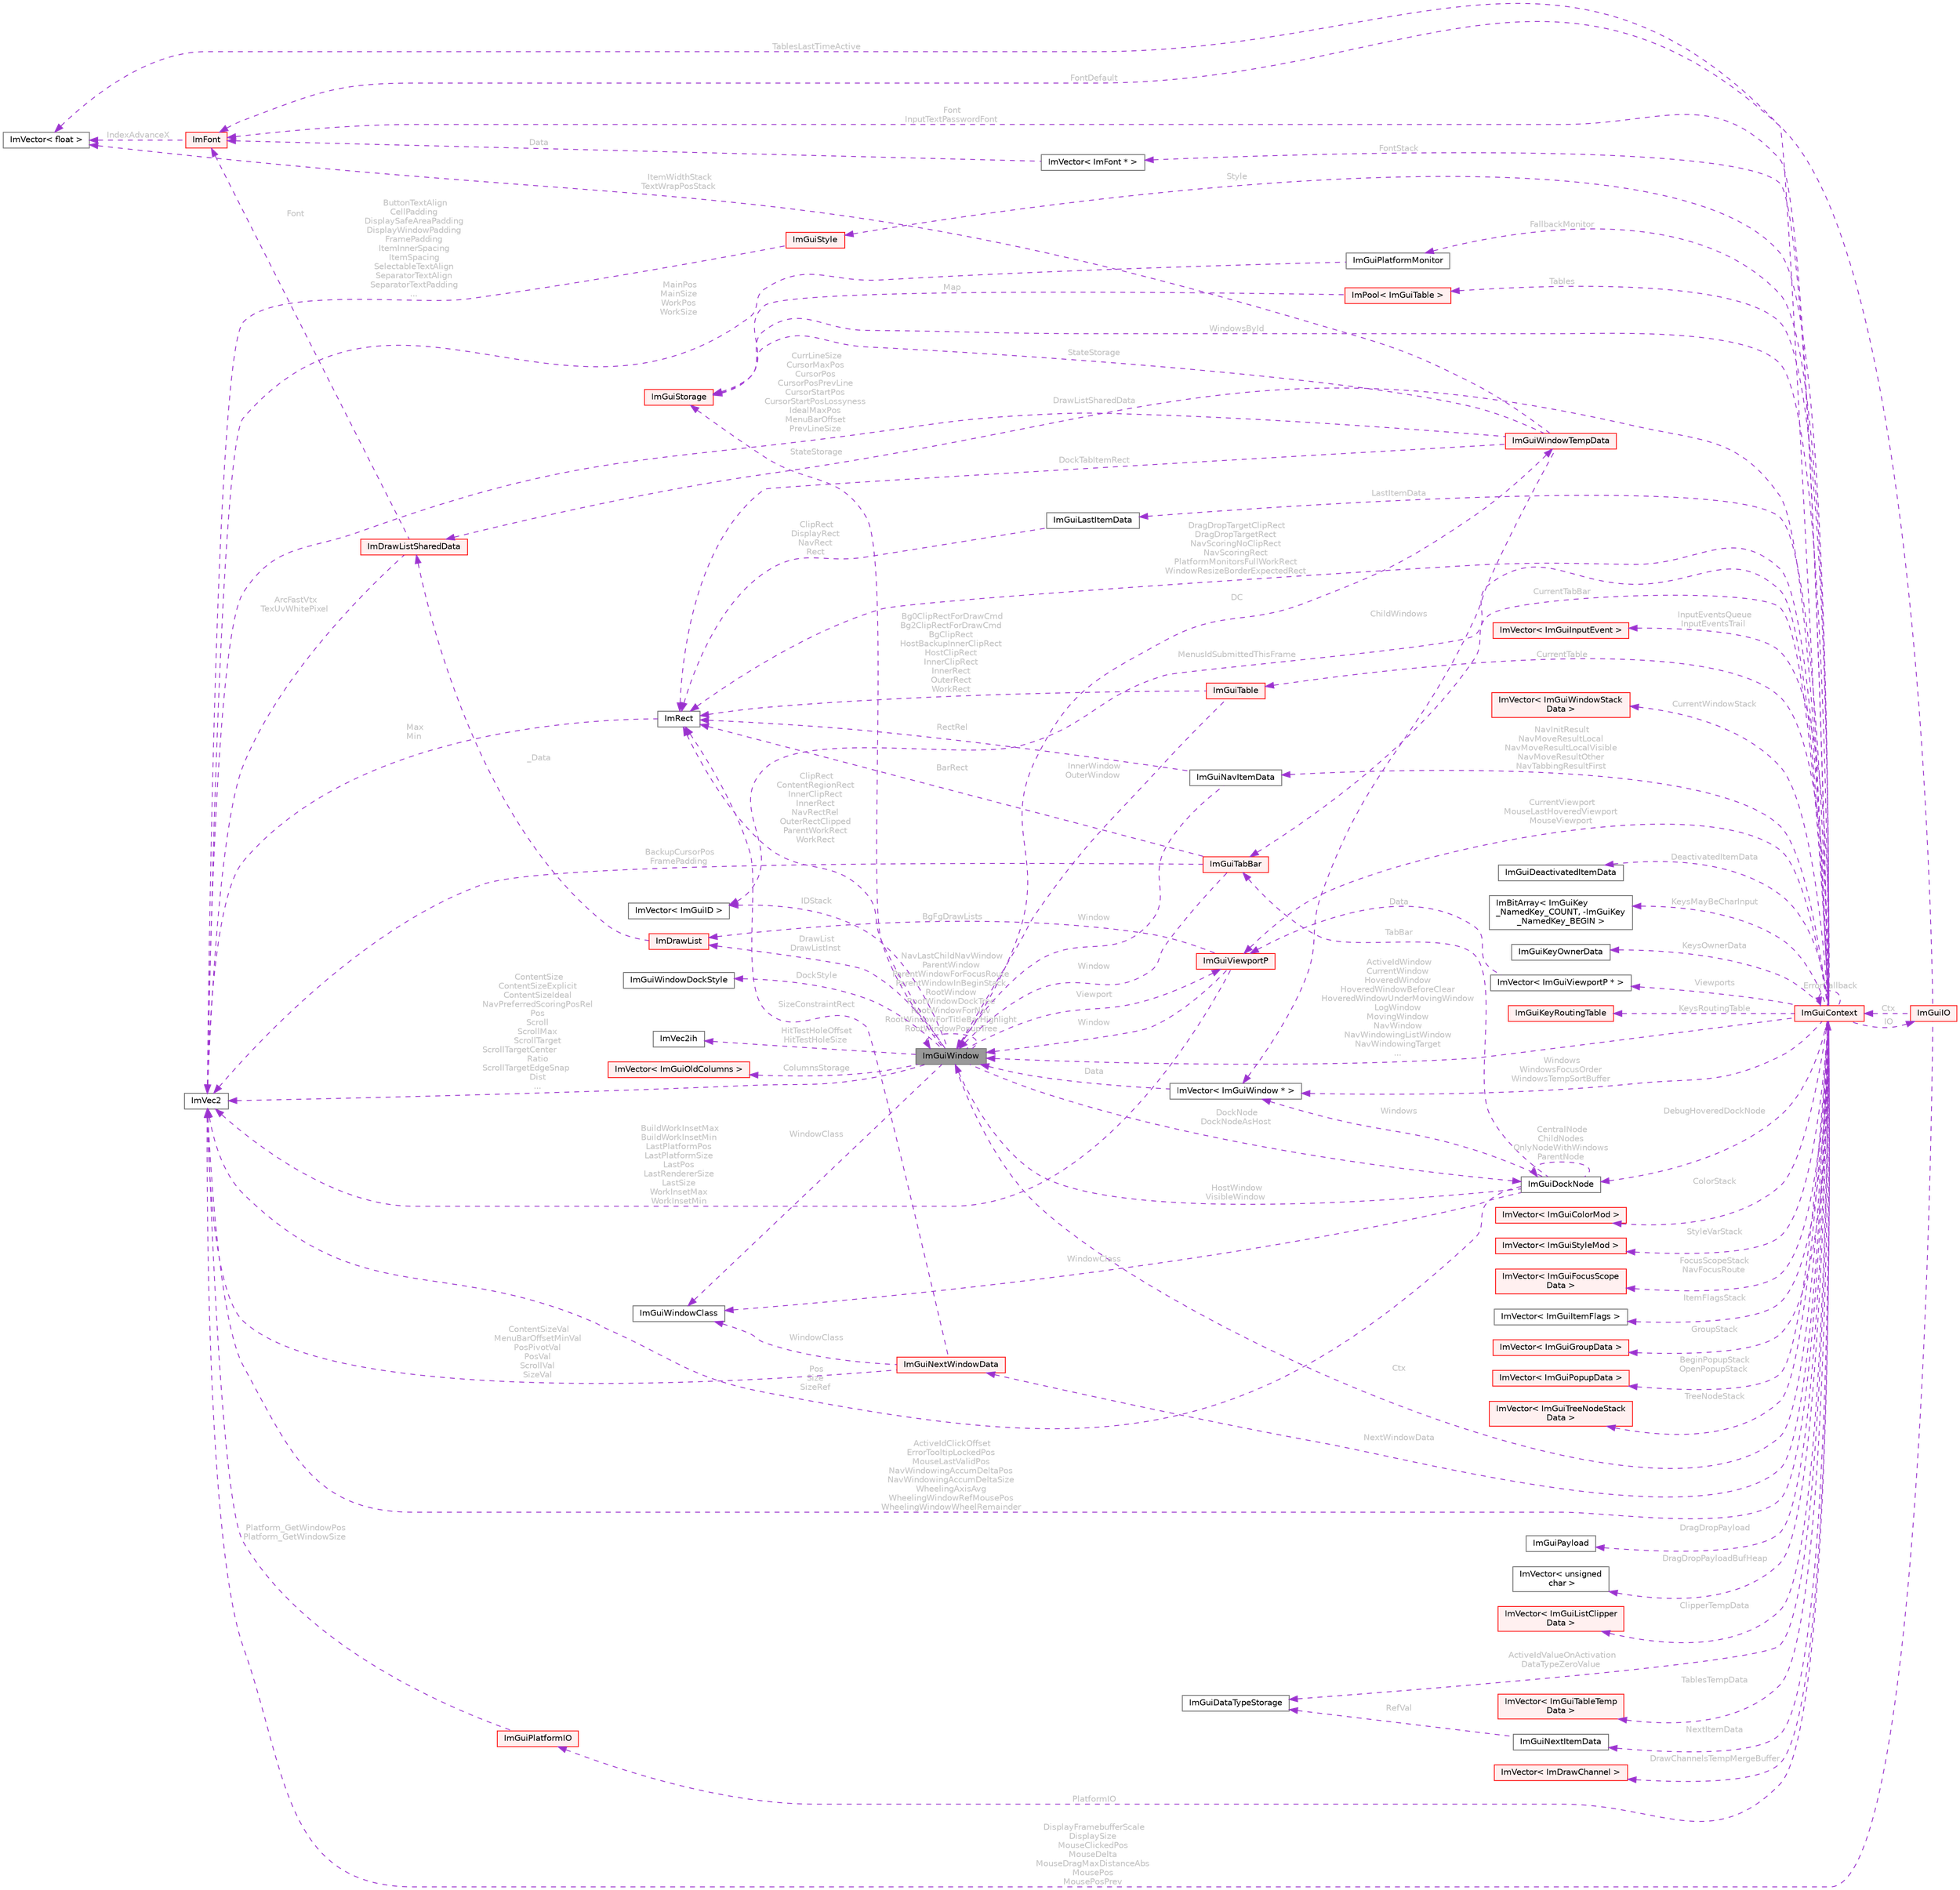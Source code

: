 digraph "ImGuiWindow"
{
 // LATEX_PDF_SIZE
  bgcolor="transparent";
  edge [fontname=Helvetica,fontsize=10,labelfontname=Helvetica,labelfontsize=10];
  node [fontname=Helvetica,fontsize=10,shape=box,height=0.2,width=0.4];
  rankdir="LR";
  Node1 [id="Node000001",label="ImGuiWindow",height=0.2,width=0.4,color="gray40", fillcolor="grey60", style="filled", fontcolor="black",tooltip=" "];
  Node2 -> Node1 [id="edge1_Node000001_Node000002",dir="back",color="darkorchid3",style="dashed",tooltip=" ",label=" Ctx",fontcolor="grey" ];
  Node2 [id="Node000002",label="ImGuiContext",height=0.2,width=0.4,color="red", fillcolor="#FFF0F0", style="filled",URL="$struct_im_gui_context.html",tooltip=" "];
  Node3 -> Node2 [id="edge2_Node000002_Node000003",dir="back",color="darkorchid3",style="dashed",tooltip=" ",label=" IO",fontcolor="grey" ];
  Node3 [id="Node000003",label="ImGuiIO",height=0.2,width=0.4,color="red", fillcolor="#FFF0F0", style="filled",URL="$struct_im_gui_i_o.html",tooltip=" "];
  Node4 -> Node3 [id="edge3_Node000003_Node000004",dir="back",color="darkorchid3",style="dashed",tooltip=" ",label=" DisplayFramebufferScale\nDisplaySize\nMouseClickedPos\nMouseDelta\nMouseDragMaxDistanceAbs\nMousePos\nMousePosPrev",fontcolor="grey" ];
  Node4 [id="Node000004",label="ImVec2",height=0.2,width=0.4,color="gray40", fillcolor="white", style="filled",URL="$struct_im_vec2.html",tooltip=" "];
  Node7 -> Node3 [id="edge4_Node000003_Node000007",dir="back",color="darkorchid3",style="dashed",tooltip=" ",label=" FontDefault",fontcolor="grey" ];
  Node7 [id="Node000007",label="ImFont",height=0.2,width=0.4,color="red", fillcolor="#FFF0F0", style="filled",URL="$struct_im_font.html",tooltip=" "];
  Node8 -> Node7 [id="edge5_Node000007_Node000008",dir="back",color="darkorchid3",style="dashed",tooltip=" ",label=" IndexAdvanceX",fontcolor="grey" ];
  Node8 [id="Node000008",label="ImVector\< float \>",height=0.2,width=0.4,color="gray40", fillcolor="white", style="filled",URL="$struct_im_vector.html",tooltip=" "];
  Node2 -> Node3 [id="edge6_Node000003_Node000002",dir="back",color="darkorchid3",style="dashed",tooltip=" ",label=" Ctx",fontcolor="grey" ];
  Node20 -> Node2 [id="edge7_Node000002_Node000020",dir="back",color="darkorchid3",style="dashed",tooltip=" ",label=" PlatformIO",fontcolor="grey" ];
  Node20 [id="Node000020",label="ImGuiPlatformIO",height=0.2,width=0.4,color="red", fillcolor="#FFF0F0", style="filled",URL="$struct_im_gui_platform_i_o.html",tooltip=" "];
  Node4 -> Node20 [id="edge8_Node000020_Node000004",dir="back",color="darkorchid3",style="dashed",tooltip=" ",label=" Platform_GetWindowPos\nPlatform_GetWindowSize",fontcolor="grey" ];
  Node42 -> Node2 [id="edge9_Node000002_Node000042",dir="back",color="darkorchid3",style="dashed",tooltip=" ",label=" Style",fontcolor="grey" ];
  Node42 [id="Node000042",label="ImGuiStyle",height=0.2,width=0.4,color="red", fillcolor="#FFF0F0", style="filled",URL="$struct_im_gui_style.html",tooltip=" "];
  Node4 -> Node42 [id="edge10_Node000042_Node000004",dir="back",color="darkorchid3",style="dashed",tooltip=" ",label=" ButtonTextAlign\nCellPadding\nDisplaySafeAreaPadding\nDisplayWindowPadding\nFramePadding\nItemInnerSpacing\nItemSpacing\nSelectableTextAlign\nSeparatorTextAlign\nSeparatorTextPadding\n...",fontcolor="grey" ];
  Node7 -> Node2 [id="edge11_Node000002_Node000007",dir="back",color="darkorchid3",style="dashed",tooltip=" ",label=" Font\nInputTextPasswordFont",fontcolor="grey" ];
  Node33 -> Node2 [id="edge12_Node000002_Node000033",dir="back",color="darkorchid3",style="dashed",tooltip=" ",label=" DrawListSharedData",fontcolor="grey" ];
  Node33 [id="Node000033",label="ImDrawListSharedData",height=0.2,width=0.4,color="red", fillcolor="#FFF0F0", style="filled",URL="$struct_im_draw_list_shared_data.html",tooltip=" "];
  Node4 -> Node33 [id="edge13_Node000033_Node000004",dir="back",color="darkorchid3",style="dashed",tooltip=" ",label=" ArcFastVtx\nTexUvWhitePixel",fontcolor="grey" ];
  Node7 -> Node33 [id="edge14_Node000033_Node000007",dir="back",color="darkorchid3",style="dashed",tooltip=" ",label=" Font",fontcolor="grey" ];
  Node43 -> Node2 [id="edge15_Node000002_Node000043",dir="back",color="darkorchid3",style="dashed",tooltip=" ",label=" InputEventsQueue\nInputEventsTrail",fontcolor="grey" ];
  Node43 [id="Node000043",label="ImVector\< ImGuiInputEvent \>",height=0.2,width=0.4,color="red", fillcolor="#FFF0F0", style="filled",URL="$struct_im_vector.html",tooltip=" "];
  Node52 -> Node2 [id="edge16_Node000002_Node000052",dir="back",color="darkorchid3",style="dashed",tooltip=" ",label=" Windows\nWindowsFocusOrder\nWindowsTempSortBuffer",fontcolor="grey" ];
  Node52 [id="Node000052",label="ImVector\< ImGuiWindow * \>",height=0.2,width=0.4,color="gray40", fillcolor="white", style="filled",URL="$struct_im_vector.html",tooltip=" "];
  Node1 -> Node52 [id="edge17_Node000052_Node000001",dir="back",color="darkorchid3",style="dashed",tooltip=" ",label=" Data",fontcolor="grey" ];
  Node53 -> Node2 [id="edge18_Node000002_Node000053",dir="back",color="darkorchid3",style="dashed",tooltip=" ",label=" CurrentWindowStack",fontcolor="grey" ];
  Node53 [id="Node000053",label="ImVector\< ImGuiWindowStack\lData \>",height=0.2,width=0.4,color="red", fillcolor="#FFF0F0", style="filled",URL="$struct_im_vector.html",tooltip=" "];
  Node58 -> Node2 [id="edge19_Node000002_Node000058",dir="back",color="darkorchid3",style="dashed",tooltip=" ",label=" WindowsById",fontcolor="grey" ];
  Node58 [id="Node000058",label="ImGuiStorage",height=0.2,width=0.4,color="red", fillcolor="#FFF0F0", style="filled",URL="$struct_im_gui_storage.html",tooltip=" "];
  Node1 -> Node2 [id="edge20_Node000002_Node000001",dir="back",color="darkorchid3",style="dashed",tooltip=" ",label=" ActiveIdWindow\nCurrentWindow\nHoveredWindow\nHoveredWindowBeforeClear\nHoveredWindowUnderMovingWindow\nLogWindow\nMovingWindow\nNavWindow\nNavWindowingListWindow\nNavWindowingTarget\n...",fontcolor="grey" ];
  Node4 -> Node2 [id="edge21_Node000002_Node000004",dir="back",color="darkorchid3",style="dashed",tooltip=" ",label=" ActiveIdClickOffset\nErrorTooltipLockedPos\nMouseLastValidPos\nNavWindowingAccumDeltaPos\nNavWindowingAccumDeltaSize\nWheelingAxisAvg\nWheelingWindowRefMousePos\nWheelingWindowWheelRemainder",fontcolor="grey" ];
  Node61 -> Node2 [id="edge22_Node000002_Node000061",dir="back",color="darkorchid3",style="dashed",tooltip=" ",label=" DeactivatedItemData",fontcolor="grey" ];
  Node61 [id="Node000061",label="ImGuiDeactivatedItemData",height=0.2,width=0.4,color="gray40", fillcolor="white", style="filled",URL="$struct_im_gui_deactivated_item_data.html",tooltip=" "];
  Node62 -> Node2 [id="edge23_Node000002_Node000062",dir="back",color="darkorchid3",style="dashed",tooltip=" ",label=" ActiveIdValueOnActivation\nDataTypeZeroValue",fontcolor="grey" ];
  Node62 [id="Node000062",label="ImGuiDataTypeStorage",height=0.2,width=0.4,color="gray40", fillcolor="white", style="filled",URL="$struct_im_gui_data_type_storage.html",tooltip=" "];
  Node63 -> Node2 [id="edge24_Node000002_Node000063",dir="back",color="darkorchid3",style="dashed",tooltip=" ",label=" KeysMayBeCharInput",fontcolor="grey" ];
  Node63 [id="Node000063",label="ImBitArray\< ImGuiKey\l_NamedKey_COUNT, -ImGuiKey\l_NamedKey_BEGIN \>",height=0.2,width=0.4,color="gray40", fillcolor="white", style="filled",URL="$struct_im_bit_array.html",tooltip=" "];
  Node64 -> Node2 [id="edge25_Node000002_Node000064",dir="back",color="darkorchid3",style="dashed",tooltip=" ",label=" KeysOwnerData",fontcolor="grey" ];
  Node64 [id="Node000064",label="ImGuiKeyOwnerData",height=0.2,width=0.4,color="gray40", fillcolor="white", style="filled",URL="$struct_im_gui_key_owner_data.html",tooltip=" "];
  Node65 -> Node2 [id="edge26_Node000002_Node000065",dir="back",color="darkorchid3",style="dashed",tooltip=" ",label=" KeysRoutingTable",fontcolor="grey" ];
  Node65 [id="Node000065",label="ImGuiKeyRoutingTable",height=0.2,width=0.4,color="red", fillcolor="#FFF0F0", style="filled",URL="$struct_im_gui_key_routing_table.html",tooltip=" "];
  Node68 -> Node2 [id="edge27_Node000002_Node000068",dir="back",color="darkorchid3",style="dashed",tooltip=" ",label=" NextItemData",fontcolor="grey" ];
  Node68 [id="Node000068",label="ImGuiNextItemData",height=0.2,width=0.4,color="gray40", fillcolor="white", style="filled",URL="$struct_im_gui_next_item_data.html",tooltip=" "];
  Node62 -> Node68 [id="edge28_Node000068_Node000062",dir="back",color="darkorchid3",style="dashed",tooltip=" ",label=" RefVal",fontcolor="grey" ];
  Node55 -> Node2 [id="edge29_Node000002_Node000055",dir="back",color="darkorchid3",style="dashed",tooltip=" ",label=" LastItemData",fontcolor="grey" ];
  Node55 [id="Node000055",label="ImGuiLastItemData",height=0.2,width=0.4,color="gray40", fillcolor="white", style="filled",URL="$struct_im_gui_last_item_data.html",tooltip=" "];
  Node56 -> Node55 [id="edge30_Node000055_Node000056",dir="back",color="darkorchid3",style="dashed",tooltip=" ",label=" ClipRect\nDisplayRect\nNavRect\nRect",fontcolor="grey" ];
  Node56 [id="Node000056",label="ImRect",height=0.2,width=0.4,color="gray40", fillcolor="white", style="filled",URL="$struct_im_rect.html",tooltip=" "];
  Node4 -> Node56 [id="edge31_Node000056_Node000004",dir="back",color="darkorchid3",style="dashed",tooltip=" ",label=" Max\nMin",fontcolor="grey" ];
  Node69 -> Node2 [id="edge32_Node000002_Node000069",dir="back",color="darkorchid3",style="dashed",tooltip=" ",label=" NextWindowData",fontcolor="grey" ];
  Node69 [id="Node000069",label="ImGuiNextWindowData",height=0.2,width=0.4,color="red", fillcolor="#FFF0F0", style="filled",URL="$struct_im_gui_next_window_data.html",tooltip=" "];
  Node4 -> Node69 [id="edge33_Node000069_Node000004",dir="back",color="darkorchid3",style="dashed",tooltip=" ",label=" ContentSizeVal\nMenuBarOffsetMinVal\nPosPivotVal\nPosVal\nScrollVal\nSizeVal",fontcolor="grey" ];
  Node56 -> Node69 [id="edge34_Node000069_Node000056",dir="back",color="darkorchid3",style="dashed",tooltip=" ",label=" SizeConstraintRect",fontcolor="grey" ];
  Node71 -> Node69 [id="edge35_Node000069_Node000071",dir="back",color="darkorchid3",style="dashed",tooltip=" ",label=" WindowClass",fontcolor="grey" ];
  Node71 [id="Node000071",label="ImGuiWindowClass",height=0.2,width=0.4,color="gray40", fillcolor="white", style="filled",URL="$struct_im_gui_window_class.html",tooltip=" "];
  Node72 -> Node2 [id="edge36_Node000002_Node000072",dir="back",color="darkorchid3",style="dashed",tooltip=" ",label=" ColorStack",fontcolor="grey" ];
  Node72 [id="Node000072",label="ImVector\< ImGuiColorMod \>",height=0.2,width=0.4,color="red", fillcolor="#FFF0F0", style="filled",URL="$struct_im_vector.html",tooltip=" "];
  Node74 -> Node2 [id="edge37_Node000002_Node000074",dir="back",color="darkorchid3",style="dashed",tooltip=" ",label=" StyleVarStack",fontcolor="grey" ];
  Node74 [id="Node000074",label="ImVector\< ImGuiStyleMod \>",height=0.2,width=0.4,color="red", fillcolor="#FFF0F0", style="filled",URL="$struct_im_vector.html",tooltip=" "];
  Node6 -> Node2 [id="edge38_Node000002_Node000006",dir="back",color="darkorchid3",style="dashed",tooltip=" ",label=" FontStack",fontcolor="grey" ];
  Node6 [id="Node000006",label="ImVector\< ImFont * \>",height=0.2,width=0.4,color="gray40", fillcolor="white", style="filled",URL="$struct_im_vector.html",tooltip=" "];
  Node7 -> Node6 [id="edge39_Node000006_Node000007",dir="back",color="darkorchid3",style="dashed",tooltip=" ",label=" Data",fontcolor="grey" ];
  Node76 -> Node2 [id="edge40_Node000002_Node000076",dir="back",color="darkorchid3",style="dashed",tooltip=" ",label=" FocusScopeStack\nNavFocusRoute",fontcolor="grey" ];
  Node76 [id="Node000076",label="ImVector\< ImGuiFocusScope\lData \>",height=0.2,width=0.4,color="red", fillcolor="#FFF0F0", style="filled",URL="$struct_im_vector.html",tooltip=" "];
  Node78 -> Node2 [id="edge41_Node000002_Node000078",dir="back",color="darkorchid3",style="dashed",tooltip=" ",label=" ItemFlagsStack",fontcolor="grey" ];
  Node78 [id="Node000078",label="ImVector\< ImGuiItemFlags \>",height=0.2,width=0.4,color="gray40", fillcolor="white", style="filled",URL="$struct_im_vector.html",tooltip=" "];
  Node79 -> Node2 [id="edge42_Node000002_Node000079",dir="back",color="darkorchid3",style="dashed",tooltip=" ",label=" GroupStack",fontcolor="grey" ];
  Node79 [id="Node000079",label="ImVector\< ImGuiGroupData \>",height=0.2,width=0.4,color="red", fillcolor="#FFF0F0", style="filled",URL="$struct_im_vector.html",tooltip=" "];
  Node82 -> Node2 [id="edge43_Node000002_Node000082",dir="back",color="darkorchid3",style="dashed",tooltip=" ",label=" BeginPopupStack\nOpenPopupStack",fontcolor="grey" ];
  Node82 [id="Node000082",label="ImVector\< ImGuiPopupData \>",height=0.2,width=0.4,color="red", fillcolor="#FFF0F0", style="filled",URL="$struct_im_vector.html",tooltip=" "];
  Node84 -> Node2 [id="edge44_Node000002_Node000084",dir="back",color="darkorchid3",style="dashed",tooltip=" ",label=" TreeNodeStack",fontcolor="grey" ];
  Node84 [id="Node000084",label="ImVector\< ImGuiTreeNodeStack\lData \>",height=0.2,width=0.4,color="red", fillcolor="#FFF0F0", style="filled",URL="$struct_im_vector.html",tooltip=" "];
  Node86 -> Node2 [id="edge45_Node000002_Node000086",dir="back",color="darkorchid3",style="dashed",tooltip=" ",label=" Viewports",fontcolor="grey" ];
  Node86 [id="Node000086",label="ImVector\< ImGuiViewportP * \>",height=0.2,width=0.4,color="gray40", fillcolor="white", style="filled",URL="$struct_im_vector.html",tooltip=" "];
  Node87 -> Node86 [id="edge46_Node000086_Node000087",dir="back",color="darkorchid3",style="dashed",tooltip=" ",label=" Data",fontcolor="grey" ];
  Node87 [id="Node000087",label="ImGuiViewportP",height=0.2,width=0.4,color="red", fillcolor="#FFF0F0", style="filled",URL="$struct_im_gui_viewport_p.html",tooltip=" "];
  Node1 -> Node87 [id="edge47_Node000087_Node000001",dir="back",color="darkorchid3",style="dashed",tooltip=" ",label=" Window",fontcolor="grey" ];
  Node4 -> Node87 [id="edge48_Node000087_Node000004",dir="back",color="darkorchid3",style="dashed",tooltip=" ",label=" BuildWorkInsetMax\nBuildWorkInsetMin\nLastPlatformPos\nLastPlatformSize\nLastPos\nLastRendererSize\nLastSize\nWorkInsetMax\nWorkInsetMin",fontcolor="grey" ];
  Node27 -> Node87 [id="edge49_Node000087_Node000027",dir="back",color="darkorchid3",style="dashed",tooltip=" ",label=" BgFgDrawLists",fontcolor="grey" ];
  Node27 [id="Node000027",label="ImDrawList",height=0.2,width=0.4,color="red", fillcolor="#FFF0F0", style="filled",URL="$struct_im_draw_list.html",tooltip=" "];
  Node33 -> Node27 [id="edge50_Node000027_Node000033",dir="back",color="darkorchid3",style="dashed",tooltip=" ",label=" _Data",fontcolor="grey" ];
  Node87 -> Node2 [id="edge51_Node000002_Node000087",dir="back",color="darkorchid3",style="dashed",tooltip=" ",label=" CurrentViewport\nMouseLastHoveredViewport\nMouseViewport",fontcolor="grey" ];
  Node22 -> Node2 [id="edge52_Node000002_Node000022",dir="back",color="darkorchid3",style="dashed",tooltip=" ",label=" FallbackMonitor",fontcolor="grey" ];
  Node22 [id="Node000022",label="ImGuiPlatformMonitor",height=0.2,width=0.4,color="gray40", fillcolor="white", style="filled",URL="$struct_im_gui_platform_monitor.html",tooltip=" "];
  Node4 -> Node22 [id="edge53_Node000022_Node000004",dir="back",color="darkorchid3",style="dashed",tooltip=" ",label=" MainPos\nMainSize\nWorkPos\nWorkSize",fontcolor="grey" ];
  Node56 -> Node2 [id="edge54_Node000002_Node000056",dir="back",color="darkorchid3",style="dashed",tooltip=" ",label=" DragDropTargetClipRect\nDragDropTargetRect\nNavScoringNoClipRect\nNavScoringRect\nPlatformMonitorsFullWorkRect\nWindowResizeBorderExpectedRect",fontcolor="grey" ];
  Node89 -> Node2 [id="edge55_Node000002_Node000089",dir="back",color="darkorchid3",style="dashed",tooltip=" ",label=" NavInitResult\nNavMoveResultLocal\nNavMoveResultLocalVisible\nNavMoveResultOther\nNavTabbingResultFirst",fontcolor="grey" ];
  Node89 [id="Node000089",label="ImGuiNavItemData",height=0.2,width=0.4,color="gray40", fillcolor="white", style="filled",URL="$struct_im_gui_nav_item_data.html",tooltip=" "];
  Node1 -> Node89 [id="edge56_Node000089_Node000001",dir="back",color="darkorchid3",style="dashed",tooltip=" ",label=" Window",fontcolor="grey" ];
  Node56 -> Node89 [id="edge57_Node000089_Node000056",dir="back",color="darkorchid3",style="dashed",tooltip=" ",label=" RectRel",fontcolor="grey" ];
  Node90 -> Node2 [id="edge58_Node000002_Node000090",dir="back",color="darkorchid3",style="dashed",tooltip=" ",label=" DragDropPayload",fontcolor="grey" ];
  Node90 [id="Node000090",label="ImGuiPayload",height=0.2,width=0.4,color="gray40", fillcolor="white", style="filled",URL="$struct_im_gui_payload.html",tooltip=" "];
  Node91 -> Node2 [id="edge59_Node000002_Node000091",dir="back",color="darkorchid3",style="dashed",tooltip=" ",label=" DragDropPayloadBufHeap",fontcolor="grey" ];
  Node91 [id="Node000091",label="ImVector\< unsigned\l char \>",height=0.2,width=0.4,color="gray40", fillcolor="white", style="filled",URL="$struct_im_vector.html",tooltip=" "];
  Node92 -> Node2 [id="edge60_Node000002_Node000092",dir="back",color="darkorchid3",style="dashed",tooltip=" ",label=" ClipperTempData",fontcolor="grey" ];
  Node92 [id="Node000092",label="ImVector\< ImGuiListClipper\lData \>",height=0.2,width=0.4,color="red", fillcolor="#FFF0F0", style="filled",URL="$struct_im_vector.html",tooltip=" "];
  Node97 -> Node2 [id="edge61_Node000002_Node000097",dir="back",color="darkorchid3",style="dashed",tooltip=" ",label=" CurrentTable",fontcolor="grey" ];
  Node97 [id="Node000097",label="ImGuiTable",height=0.2,width=0.4,color="red", fillcolor="#FFF0F0", style="filled",URL="$struct_im_gui_table.html",tooltip=" "];
  Node56 -> Node97 [id="edge62_Node000097_Node000056",dir="back",color="darkorchid3",style="dashed",tooltip=" ",label=" Bg0ClipRectForDrawCmd\nBg2ClipRectForDrawCmd\nBgClipRect\nHostBackupInnerClipRect\nHostClipRect\nInnerClipRect\nInnerRect\nOuterRect\nWorkRect",fontcolor="grey" ];
  Node1 -> Node97 [id="edge63_Node000097_Node000001",dir="back",color="darkorchid3",style="dashed",tooltip=" ",label=" InnerWindow\nOuterWindow",fontcolor="grey" ];
  Node113 -> Node2 [id="edge64_Node000002_Node000113",dir="back",color="darkorchid3",style="dashed",tooltip=" ",label=" TablesTempData",fontcolor="grey" ];
  Node113 [id="Node000113",label="ImVector\< ImGuiTableTemp\lData \>",height=0.2,width=0.4,color="red", fillcolor="#FFF0F0", style="filled",URL="$struct_im_vector.html",tooltip=" "];
  Node114 -> Node2 [id="edge65_Node000002_Node000114",dir="back",color="darkorchid3",style="dashed",tooltip=" ",label=" Tables",fontcolor="grey" ];
  Node114 [id="Node000114",label="ImPool\< ImGuiTable \>",height=0.2,width=0.4,color="red", fillcolor="#FFF0F0", style="filled",URL="$struct_im_pool.html",tooltip=" "];
  Node58 -> Node114 [id="edge66_Node000114_Node000058",dir="back",color="darkorchid3",style="dashed",tooltip=" ",label=" Map",fontcolor="grey" ];
  Node8 -> Node2 [id="edge67_Node000002_Node000008",dir="back",color="darkorchid3",style="dashed",tooltip=" ",label=" TablesLastTimeActive",fontcolor="grey" ];
  Node37 -> Node2 [id="edge68_Node000002_Node000037",dir="back",color="darkorchid3",style="dashed",tooltip=" ",label=" DrawChannelsTempMergeBuffer",fontcolor="grey" ];
  Node37 [id="Node000037",label="ImVector\< ImDrawChannel \>",height=0.2,width=0.4,color="red", fillcolor="#FFF0F0", style="filled",URL="$struct_im_vector.html",tooltip=" "];
  Node116 -> Node2 [id="edge69_Node000002_Node000116",dir="back",color="darkorchid3",style="dashed",tooltip=" ",label=" CurrentTabBar",fontcolor="grey" ];
  Node116 [id="Node000116",label="ImGuiTabBar",height=0.2,width=0.4,color="red", fillcolor="#FFF0F0", style="filled",URL="$struct_im_gui_tab_bar.html",tooltip=" "];
  Node1 -> Node116 [id="edge70_Node000116_Node000001",dir="back",color="darkorchid3",style="dashed",tooltip=" ",label=" Window",fontcolor="grey" ];
  Node56 -> Node116 [id="edge71_Node000116_Node000056",dir="back",color="darkorchid3",style="dashed",tooltip=" ",label=" BarRect",fontcolor="grey" ];
  Node4 -> Node116 [id="edge72_Node000116_Node000004",dir="back",color="darkorchid3",style="dashed",tooltip=" ",label=" BackupCursorPos\nFramePadding",fontcolor="grey" ];
  Node140 -> Node2 [id="edge73_Node000002_Node000140",dir="back",color="darkorchid3",style="dashed",tooltip=" ",label=" MenusIdSubmittedThisFrame",fontcolor="grey" ];
  Node140 [id="Node000140",label="ImVector\< ImGuiID \>",height=0.2,width=0.4,color="gray40", fillcolor="white", style="filled",URL="$struct_im_vector.html",tooltip=" "];
  Node2 -> Node2 [id="edge74_Node000002_Node000002",dir="back",color="darkorchid3",style="dashed",tooltip=" ",label=" ErrorCallback",fontcolor="grey" ];
  Node147 -> Node2 [id="edge75_Node000002_Node000147",dir="back",color="darkorchid3",style="dashed",tooltip=" ",label=" DebugHoveredDockNode",fontcolor="grey" ];
  Node147 [id="Node000147",label="ImGuiDockNode",height=0.2,width=0.4,color="gray40", fillcolor="white", style="filled",URL="$struct_im_gui_dock_node.html",tooltip=" "];
  Node147 -> Node147 [id="edge76_Node000147_Node000147",dir="back",color="darkorchid3",style="dashed",tooltip=" ",label=" CentralNode\nChildNodes\nOnlyNodeWithWindows\nParentNode",fontcolor="grey" ];
  Node52 -> Node147 [id="edge77_Node000147_Node000052",dir="back",color="darkorchid3",style="dashed",tooltip=" ",label=" Windows",fontcolor="grey" ];
  Node116 -> Node147 [id="edge78_Node000147_Node000116",dir="back",color="darkorchid3",style="dashed",tooltip=" ",label=" TabBar",fontcolor="grey" ];
  Node4 -> Node147 [id="edge79_Node000147_Node000004",dir="back",color="darkorchid3",style="dashed",tooltip=" ",label=" Pos\nSize\nSizeRef",fontcolor="grey" ];
  Node71 -> Node147 [id="edge80_Node000147_Node000071",dir="back",color="darkorchid3",style="dashed",tooltip=" ",label=" WindowClass",fontcolor="grey" ];
  Node1 -> Node147 [id="edge81_Node000147_Node000001",dir="back",color="darkorchid3",style="dashed",tooltip=" ",label=" HostWindow\nVisibleWindow",fontcolor="grey" ];
  Node71 -> Node1 [id="edge82_Node000001_Node000071",dir="back",color="darkorchid3",style="dashed",tooltip=" ",label=" WindowClass",fontcolor="grey" ];
  Node87 -> Node1 [id="edge83_Node000001_Node000087",dir="back",color="darkorchid3",style="dashed",tooltip=" ",label=" Viewport",fontcolor="grey" ];
  Node4 -> Node1 [id="edge84_Node000001_Node000004",dir="back",color="darkorchid3",style="dashed",tooltip=" ",label=" ContentSize\nContentSizeExplicit\nContentSizeIdeal\nNavPreferredScoringPosRel\nPos\nScroll\nScrollMax\nScrollTarget\nScrollTargetCenter\lRatio\nScrollTargetEdgeSnap\lDist\n...",fontcolor="grey" ];
  Node140 -> Node1 [id="edge85_Node000001_Node000140",dir="back",color="darkorchid3",style="dashed",tooltip=" ",label=" IDStack",fontcolor="grey" ];
  Node165 -> Node1 [id="edge86_Node000001_Node000165",dir="back",color="darkorchid3",style="dashed",tooltip=" ",label=" DC",fontcolor="grey" ];
  Node165 [id="Node000165",label="ImGuiWindowTempData",height=0.2,width=0.4,color="red", fillcolor="#FFF0F0", style="filled",URL="$struct_im_gui_window_temp_data.html",tooltip=" "];
  Node4 -> Node165 [id="edge87_Node000165_Node000004",dir="back",color="darkorchid3",style="dashed",tooltip=" ",label=" CurrLineSize\nCursorMaxPos\nCursorPos\nCursorPosPrevLine\nCursorStartPos\nCursorStartPosLossyness\nIdealMaxPos\nMenuBarOffset\nPrevLineSize",fontcolor="grey" ];
  Node52 -> Node165 [id="edge88_Node000165_Node000052",dir="back",color="darkorchid3",style="dashed",tooltip=" ",label=" ChildWindows",fontcolor="grey" ];
  Node58 -> Node165 [id="edge89_Node000165_Node000058",dir="back",color="darkorchid3",style="dashed",tooltip=" ",label=" StateStorage",fontcolor="grey" ];
  Node56 -> Node165 [id="edge90_Node000165_Node000056",dir="back",color="darkorchid3",style="dashed",tooltip=" ",label=" DockTabItemRect",fontcolor="grey" ];
  Node8 -> Node165 [id="edge91_Node000165_Node000008",dir="back",color="darkorchid3",style="dashed",tooltip=" ",label=" ItemWidthStack\nTextWrapPosStack",fontcolor="grey" ];
  Node56 -> Node1 [id="edge92_Node000001_Node000056",dir="back",color="darkorchid3",style="dashed",tooltip=" ",label=" ClipRect\nContentRegionRect\nInnerClipRect\nInnerRect\nNavRectRel\nOuterRectClipped\nParentWorkRect\nWorkRect",fontcolor="grey" ];
  Node150 -> Node1 [id="edge93_Node000001_Node000150",dir="back",color="darkorchid3",style="dashed",tooltip=" ",label=" HitTestHoleOffset\nHitTestHoleSize",fontcolor="grey" ];
  Node150 [id="Node000150",label="ImVec2ih",height=0.2,width=0.4,color="gray40", fillcolor="white", style="filled",URL="$struct_im_vec2ih.html",tooltip=" "];
  Node58 -> Node1 [id="edge94_Node000001_Node000058",dir="back",color="darkorchid3",style="dashed",tooltip=" ",label=" StateStorage",fontcolor="grey" ];
  Node170 -> Node1 [id="edge95_Node000001_Node000170",dir="back",color="darkorchid3",style="dashed",tooltip=" ",label=" ColumnsStorage",fontcolor="grey" ];
  Node170 [id="Node000170",label="ImVector\< ImGuiOldColumns \>",height=0.2,width=0.4,color="red", fillcolor="#FFF0F0", style="filled",URL="$struct_im_vector.html",tooltip=" "];
  Node27 -> Node1 [id="edge96_Node000001_Node000027",dir="back",color="darkorchid3",style="dashed",tooltip=" ",label=" DrawList\nDrawListInst",fontcolor="grey" ];
  Node1 -> Node1 [id="edge97_Node000001_Node000001",dir="back",color="darkorchid3",style="dashed",tooltip=" ",label=" NavLastChildNavWindow\nParentWindow\nParentWindowForFocusRoute\nParentWindowInBeginStack\nRootWindow\nRootWindowDockTree\nRootWindowForNav\nRootWindowForTitleBarHighlight\nRootWindowPopupTree",fontcolor="grey" ];
  Node171 -> Node1 [id="edge98_Node000001_Node000171",dir="back",color="darkorchid3",style="dashed",tooltip=" ",label=" DockStyle",fontcolor="grey" ];
  Node171 [id="Node000171",label="ImGuiWindowDockStyle",height=0.2,width=0.4,color="gray40", fillcolor="white", style="filled",URL="$struct_im_gui_window_dock_style.html",tooltip=" "];
  Node147 -> Node1 [id="edge99_Node000001_Node000147",dir="back",color="darkorchid3",style="dashed",tooltip=" ",label=" DockNode\nDockNodeAsHost",fontcolor="grey" ];
}

